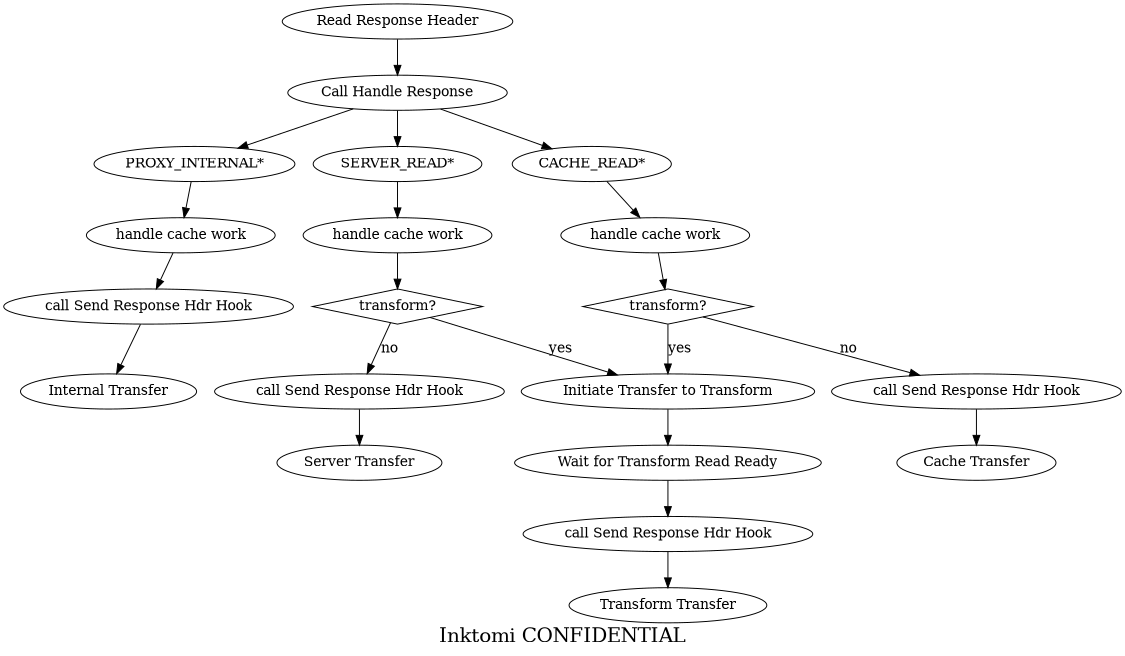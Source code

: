 /* response processing diagram HttpSM */
/*    */

digraph g {
center=1;
size = "7.5,10";
fontsize="20";
label = "Inktomi CONFIDENTIAL";
orientation = "portrait";

"READ_RESP_HDR" [ label = "Read Response Header" ];
"CALL_HANDLE_RESP" [ label = "Call Handle Response" ];

/* Proxy Internal Nodes */
"PROXY_INTERNAL" [ label = "PROXY_INTERNAL*" ];
"PI_HANDLE_CACHE_WORK" [ label = "handle cache work" ];
"PI_RESP_HDR_API" [label = "call Send Response Hdr Hook" ];
"PI_INTERNAL_TRANSFER" [ label = "Internal Transfer" ];

/* Server Read Nodes */
"SERVER_READ" [ label = "SERVER_READ*" ];
"SER_HANDLE_CACHE_WORK" [ label = "handle cache work" ];
"SER_TRANSFORM_Q" [ label = "transform?", shape = "diamond" ];
"SER_NO_T_RESP_HDR_API" [label = "call Send Response Hdr Hook" ];
"SER_NO_T_SERVER_TRANSFER" [ label = "Server Transfer" ];

/* Transform Nodes */
"INIT_XFER_TO_TRANS" [label = "Initiate Transfer to Transform" ];
"WAIT_FOR_READ_READY" [label = "Wait for Transform Read Ready" ];
"TRANFORM_RESP_HDR_API" [label = "call Send Response Hdr Hook" ];
"TRANSFORM_TRANSFER" [ label = "Transform Transfer" ];

/* Cache Read Nodes */
"CACHE_READ" [ label = "CACHE_READ*" ];
"CA_HANDLE_CACHE_WORK" [ label = "handle cache work" ];
"CA_TRANSFORM_Q" [ label = "transform?", shape = "diamond" ];
"CA_NO_T_RESP_HDR_API" [label = "call Send Response Hdr Hook" ];
"CA_NO_T_SERVER_TRANSFER" [ label = "Cache Transfer" ];

/* Common path */
"READ_RESP_HDR" -> "CALL_HANDLE_RESP";
"CALL_HANDLE_RESP" -> "SERVER_READ";
"CALL_HANDLE_RESP" -> "CACHE_READ";
"CALL_HANDLE_RESP" -> "PROXY_INTERNAL";

/* Proxy Internal Path */
"PROXY_INTERNAL" -> "PI_HANDLE_CACHE_WORK";
"PI_HANDLE_CACHE_WORK" -> "PI_RESP_HDR_API";
"PI_RESP_HDR_API" -> "PI_INTERNAL_TRANSFER";

/* Server Read Path */
"SERVER_READ" -> "SER_HANDLE_CACHE_WORK";
"SER_HANDLE_CACHE_WORK" -> "SER_TRANSFORM_Q";
"SER_TRANSFORM_Q" -> "SER_NO_T_RESP_HDR_API" [ label = "no" ];
"SER_NO_T_RESP_HDR_API" -> "SER_NO_T_SERVER_TRANSFER";

/* Cache Read Path" */
"CACHE_READ" -> "CA_HANDLE_CACHE_WORK";
"CA_HANDLE_CACHE_WORK" -> "CA_TRANSFORM_Q";
"CA_TRANSFORM_Q" -> "CA_NO_T_RESP_HDR_API" [ label = "no" ];
"CA_NO_T_RESP_HDR_API" -> "CA_NO_T_SERVER_TRANSFER";


/* Transform Path */
"SER_TRANSFORM_Q" -> "INIT_XFER_TO_TRANS" [ label = "yes" ];
"CA_TRANSFORM_Q" -> "INIT_XFER_TO_TRANS" [ label = "yes" ];
"INIT_XFER_TO_TRANS" -> "WAIT_FOR_READ_READY";
"WAIT_FOR_READ_READY" -> "TRANFORM_RESP_HDR_API";
"TRANFORM_RESP_HDR_API" -> "TRANSFORM_TRANSFER";
}